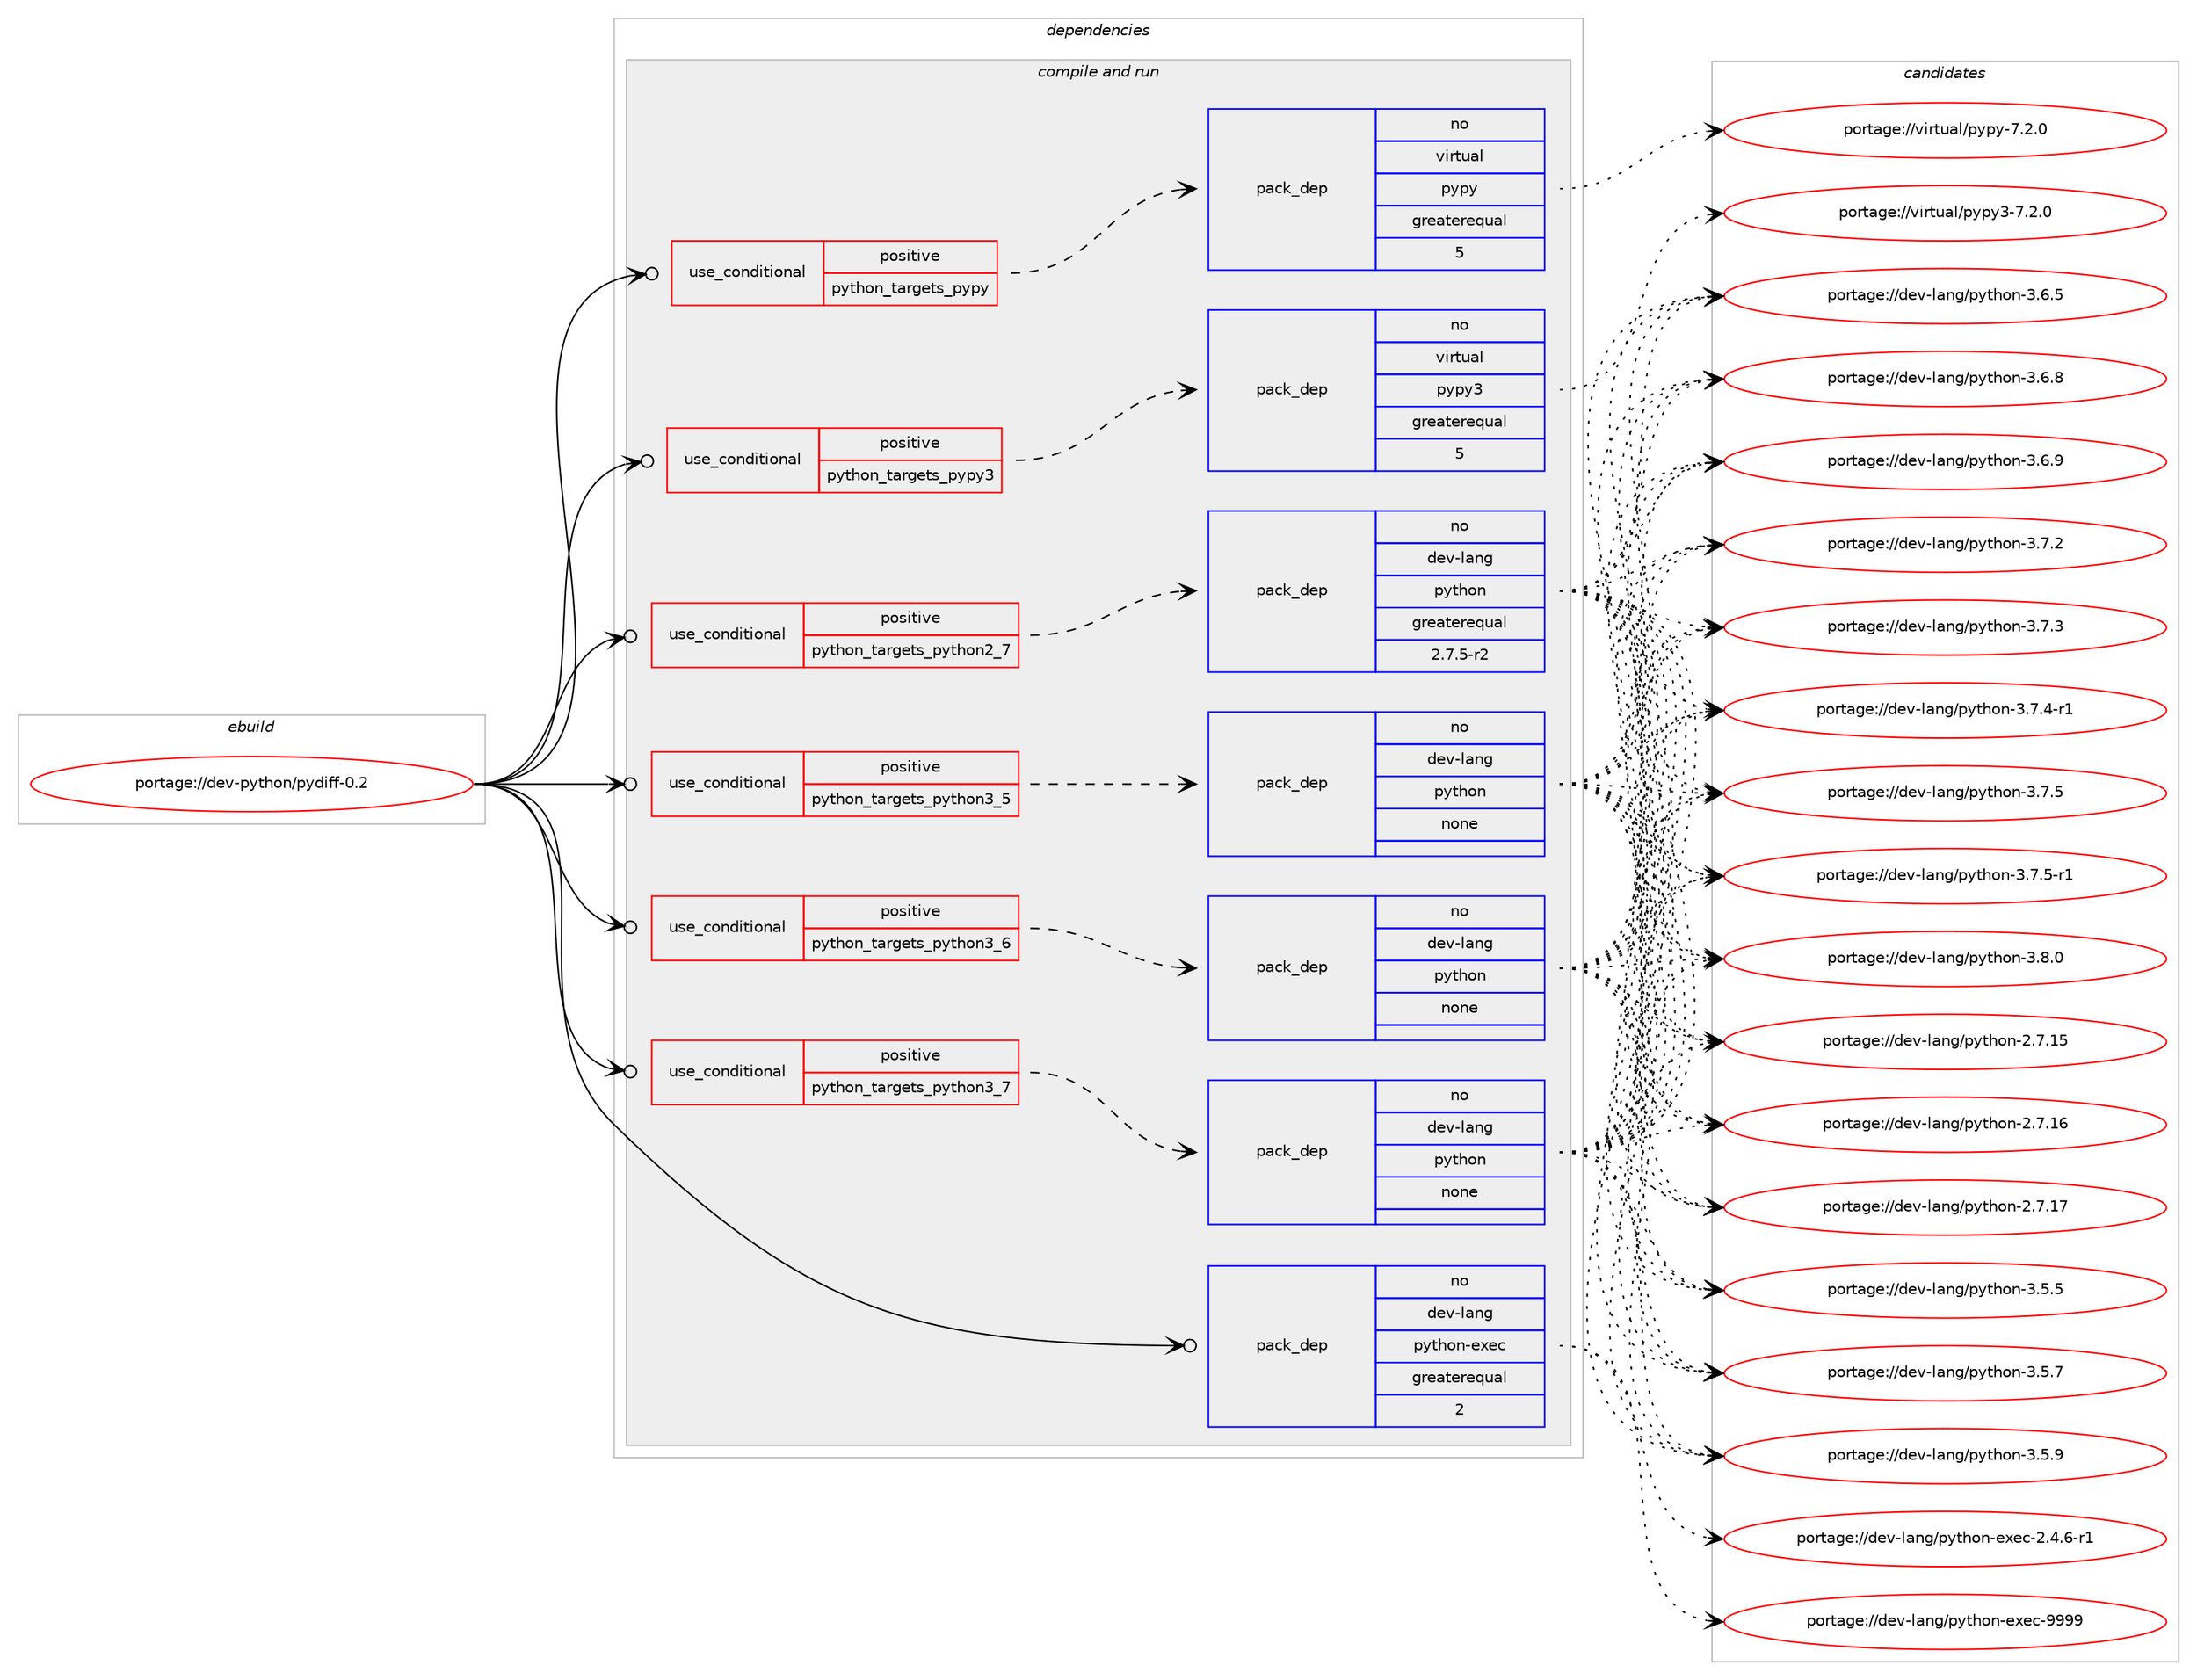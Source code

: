 digraph prolog {

# *************
# Graph options
# *************

newrank=true;
concentrate=true;
compound=true;
graph [rankdir=LR,fontname=Helvetica,fontsize=10,ranksep=1.5];#, ranksep=2.5, nodesep=0.2];
edge  [arrowhead=vee];
node  [fontname=Helvetica,fontsize=10];

# **********
# The ebuild
# **********

subgraph cluster_leftcol {
color=gray;
rank=same;
label=<<i>ebuild</i>>;
id [label="portage://dev-python/pydiff-0.2", color=red, width=4, href="../dev-python/pydiff-0.2.svg"];
}

# ****************
# The dependencies
# ****************

subgraph cluster_midcol {
color=gray;
label=<<i>dependencies</i>>;
subgraph cluster_compile {
fillcolor="#eeeeee";
style=filled;
label=<<i>compile</i>>;
}
subgraph cluster_compileandrun {
fillcolor="#eeeeee";
style=filled;
label=<<i>compile and run</i>>;
subgraph cond34955 {
dependency160210 [label=<<TABLE BORDER="0" CELLBORDER="1" CELLSPACING="0" CELLPADDING="4"><TR><TD ROWSPAN="3" CELLPADDING="10">use_conditional</TD></TR><TR><TD>positive</TD></TR><TR><TD>python_targets_pypy</TD></TR></TABLE>>, shape=none, color=red];
subgraph pack121890 {
dependency160211 [label=<<TABLE BORDER="0" CELLBORDER="1" CELLSPACING="0" CELLPADDING="4" WIDTH="220"><TR><TD ROWSPAN="6" CELLPADDING="30">pack_dep</TD></TR><TR><TD WIDTH="110">no</TD></TR><TR><TD>virtual</TD></TR><TR><TD>pypy</TD></TR><TR><TD>greaterequal</TD></TR><TR><TD>5</TD></TR></TABLE>>, shape=none, color=blue];
}
dependency160210:e -> dependency160211:w [weight=20,style="dashed",arrowhead="vee"];
}
id:e -> dependency160210:w [weight=20,style="solid",arrowhead="odotvee"];
subgraph cond34956 {
dependency160212 [label=<<TABLE BORDER="0" CELLBORDER="1" CELLSPACING="0" CELLPADDING="4"><TR><TD ROWSPAN="3" CELLPADDING="10">use_conditional</TD></TR><TR><TD>positive</TD></TR><TR><TD>python_targets_pypy3</TD></TR></TABLE>>, shape=none, color=red];
subgraph pack121891 {
dependency160213 [label=<<TABLE BORDER="0" CELLBORDER="1" CELLSPACING="0" CELLPADDING="4" WIDTH="220"><TR><TD ROWSPAN="6" CELLPADDING="30">pack_dep</TD></TR><TR><TD WIDTH="110">no</TD></TR><TR><TD>virtual</TD></TR><TR><TD>pypy3</TD></TR><TR><TD>greaterequal</TD></TR><TR><TD>5</TD></TR></TABLE>>, shape=none, color=blue];
}
dependency160212:e -> dependency160213:w [weight=20,style="dashed",arrowhead="vee"];
}
id:e -> dependency160212:w [weight=20,style="solid",arrowhead="odotvee"];
subgraph cond34957 {
dependency160214 [label=<<TABLE BORDER="0" CELLBORDER="1" CELLSPACING="0" CELLPADDING="4"><TR><TD ROWSPAN="3" CELLPADDING="10">use_conditional</TD></TR><TR><TD>positive</TD></TR><TR><TD>python_targets_python2_7</TD></TR></TABLE>>, shape=none, color=red];
subgraph pack121892 {
dependency160215 [label=<<TABLE BORDER="0" CELLBORDER="1" CELLSPACING="0" CELLPADDING="4" WIDTH="220"><TR><TD ROWSPAN="6" CELLPADDING="30">pack_dep</TD></TR><TR><TD WIDTH="110">no</TD></TR><TR><TD>dev-lang</TD></TR><TR><TD>python</TD></TR><TR><TD>greaterequal</TD></TR><TR><TD>2.7.5-r2</TD></TR></TABLE>>, shape=none, color=blue];
}
dependency160214:e -> dependency160215:w [weight=20,style="dashed",arrowhead="vee"];
}
id:e -> dependency160214:w [weight=20,style="solid",arrowhead="odotvee"];
subgraph cond34958 {
dependency160216 [label=<<TABLE BORDER="0" CELLBORDER="1" CELLSPACING="0" CELLPADDING="4"><TR><TD ROWSPAN="3" CELLPADDING="10">use_conditional</TD></TR><TR><TD>positive</TD></TR><TR><TD>python_targets_python3_5</TD></TR></TABLE>>, shape=none, color=red];
subgraph pack121893 {
dependency160217 [label=<<TABLE BORDER="0" CELLBORDER="1" CELLSPACING="0" CELLPADDING="4" WIDTH="220"><TR><TD ROWSPAN="6" CELLPADDING="30">pack_dep</TD></TR><TR><TD WIDTH="110">no</TD></TR><TR><TD>dev-lang</TD></TR><TR><TD>python</TD></TR><TR><TD>none</TD></TR><TR><TD></TD></TR></TABLE>>, shape=none, color=blue];
}
dependency160216:e -> dependency160217:w [weight=20,style="dashed",arrowhead="vee"];
}
id:e -> dependency160216:w [weight=20,style="solid",arrowhead="odotvee"];
subgraph cond34959 {
dependency160218 [label=<<TABLE BORDER="0" CELLBORDER="1" CELLSPACING="0" CELLPADDING="4"><TR><TD ROWSPAN="3" CELLPADDING="10">use_conditional</TD></TR><TR><TD>positive</TD></TR><TR><TD>python_targets_python3_6</TD></TR></TABLE>>, shape=none, color=red];
subgraph pack121894 {
dependency160219 [label=<<TABLE BORDER="0" CELLBORDER="1" CELLSPACING="0" CELLPADDING="4" WIDTH="220"><TR><TD ROWSPAN="6" CELLPADDING="30">pack_dep</TD></TR><TR><TD WIDTH="110">no</TD></TR><TR><TD>dev-lang</TD></TR><TR><TD>python</TD></TR><TR><TD>none</TD></TR><TR><TD></TD></TR></TABLE>>, shape=none, color=blue];
}
dependency160218:e -> dependency160219:w [weight=20,style="dashed",arrowhead="vee"];
}
id:e -> dependency160218:w [weight=20,style="solid",arrowhead="odotvee"];
subgraph cond34960 {
dependency160220 [label=<<TABLE BORDER="0" CELLBORDER="1" CELLSPACING="0" CELLPADDING="4"><TR><TD ROWSPAN="3" CELLPADDING="10">use_conditional</TD></TR><TR><TD>positive</TD></TR><TR><TD>python_targets_python3_7</TD></TR></TABLE>>, shape=none, color=red];
subgraph pack121895 {
dependency160221 [label=<<TABLE BORDER="0" CELLBORDER="1" CELLSPACING="0" CELLPADDING="4" WIDTH="220"><TR><TD ROWSPAN="6" CELLPADDING="30">pack_dep</TD></TR><TR><TD WIDTH="110">no</TD></TR><TR><TD>dev-lang</TD></TR><TR><TD>python</TD></TR><TR><TD>none</TD></TR><TR><TD></TD></TR></TABLE>>, shape=none, color=blue];
}
dependency160220:e -> dependency160221:w [weight=20,style="dashed",arrowhead="vee"];
}
id:e -> dependency160220:w [weight=20,style="solid",arrowhead="odotvee"];
subgraph pack121896 {
dependency160222 [label=<<TABLE BORDER="0" CELLBORDER="1" CELLSPACING="0" CELLPADDING="4" WIDTH="220"><TR><TD ROWSPAN="6" CELLPADDING="30">pack_dep</TD></TR><TR><TD WIDTH="110">no</TD></TR><TR><TD>dev-lang</TD></TR><TR><TD>python-exec</TD></TR><TR><TD>greaterequal</TD></TR><TR><TD>2</TD></TR></TABLE>>, shape=none, color=blue];
}
id:e -> dependency160222:w [weight=20,style="solid",arrowhead="odotvee"];
}
subgraph cluster_run {
fillcolor="#eeeeee";
style=filled;
label=<<i>run</i>>;
}
}

# **************
# The candidates
# **************

subgraph cluster_choices {
rank=same;
color=gray;
label=<<i>candidates</i>>;

subgraph choice121890 {
color=black;
nodesep=1;
choiceportage1181051141161179710847112121112121455546504648 [label="portage://virtual/pypy-7.2.0", color=red, width=4,href="../virtual/pypy-7.2.0.svg"];
dependency160211:e -> choiceportage1181051141161179710847112121112121455546504648:w [style=dotted,weight="100"];
}
subgraph choice121891 {
color=black;
nodesep=1;
choiceportage118105114116117971084711212111212151455546504648 [label="portage://virtual/pypy3-7.2.0", color=red, width=4,href="../virtual/pypy3-7.2.0.svg"];
dependency160213:e -> choiceportage118105114116117971084711212111212151455546504648:w [style=dotted,weight="100"];
}
subgraph choice121892 {
color=black;
nodesep=1;
choiceportage10010111845108971101034711212111610411111045504655464953 [label="portage://dev-lang/python-2.7.15", color=red, width=4,href="../dev-lang/python-2.7.15.svg"];
choiceportage10010111845108971101034711212111610411111045504655464954 [label="portage://dev-lang/python-2.7.16", color=red, width=4,href="../dev-lang/python-2.7.16.svg"];
choiceportage10010111845108971101034711212111610411111045504655464955 [label="portage://dev-lang/python-2.7.17", color=red, width=4,href="../dev-lang/python-2.7.17.svg"];
choiceportage100101118451089711010347112121116104111110455146534653 [label="portage://dev-lang/python-3.5.5", color=red, width=4,href="../dev-lang/python-3.5.5.svg"];
choiceportage100101118451089711010347112121116104111110455146534655 [label="portage://dev-lang/python-3.5.7", color=red, width=4,href="../dev-lang/python-3.5.7.svg"];
choiceportage100101118451089711010347112121116104111110455146534657 [label="portage://dev-lang/python-3.5.9", color=red, width=4,href="../dev-lang/python-3.5.9.svg"];
choiceportage100101118451089711010347112121116104111110455146544653 [label="portage://dev-lang/python-3.6.5", color=red, width=4,href="../dev-lang/python-3.6.5.svg"];
choiceportage100101118451089711010347112121116104111110455146544656 [label="portage://dev-lang/python-3.6.8", color=red, width=4,href="../dev-lang/python-3.6.8.svg"];
choiceportage100101118451089711010347112121116104111110455146544657 [label="portage://dev-lang/python-3.6.9", color=red, width=4,href="../dev-lang/python-3.6.9.svg"];
choiceportage100101118451089711010347112121116104111110455146554650 [label="portage://dev-lang/python-3.7.2", color=red, width=4,href="../dev-lang/python-3.7.2.svg"];
choiceportage100101118451089711010347112121116104111110455146554651 [label="portage://dev-lang/python-3.7.3", color=red, width=4,href="../dev-lang/python-3.7.3.svg"];
choiceportage1001011184510897110103471121211161041111104551465546524511449 [label="portage://dev-lang/python-3.7.4-r1", color=red, width=4,href="../dev-lang/python-3.7.4-r1.svg"];
choiceportage100101118451089711010347112121116104111110455146554653 [label="portage://dev-lang/python-3.7.5", color=red, width=4,href="../dev-lang/python-3.7.5.svg"];
choiceportage1001011184510897110103471121211161041111104551465546534511449 [label="portage://dev-lang/python-3.7.5-r1", color=red, width=4,href="../dev-lang/python-3.7.5-r1.svg"];
choiceportage100101118451089711010347112121116104111110455146564648 [label="portage://dev-lang/python-3.8.0", color=red, width=4,href="../dev-lang/python-3.8.0.svg"];
dependency160215:e -> choiceportage10010111845108971101034711212111610411111045504655464953:w [style=dotted,weight="100"];
dependency160215:e -> choiceportage10010111845108971101034711212111610411111045504655464954:w [style=dotted,weight="100"];
dependency160215:e -> choiceportage10010111845108971101034711212111610411111045504655464955:w [style=dotted,weight="100"];
dependency160215:e -> choiceportage100101118451089711010347112121116104111110455146534653:w [style=dotted,weight="100"];
dependency160215:e -> choiceportage100101118451089711010347112121116104111110455146534655:w [style=dotted,weight="100"];
dependency160215:e -> choiceportage100101118451089711010347112121116104111110455146534657:w [style=dotted,weight="100"];
dependency160215:e -> choiceportage100101118451089711010347112121116104111110455146544653:w [style=dotted,weight="100"];
dependency160215:e -> choiceportage100101118451089711010347112121116104111110455146544656:w [style=dotted,weight="100"];
dependency160215:e -> choiceportage100101118451089711010347112121116104111110455146544657:w [style=dotted,weight="100"];
dependency160215:e -> choiceportage100101118451089711010347112121116104111110455146554650:w [style=dotted,weight="100"];
dependency160215:e -> choiceportage100101118451089711010347112121116104111110455146554651:w [style=dotted,weight="100"];
dependency160215:e -> choiceportage1001011184510897110103471121211161041111104551465546524511449:w [style=dotted,weight="100"];
dependency160215:e -> choiceportage100101118451089711010347112121116104111110455146554653:w [style=dotted,weight="100"];
dependency160215:e -> choiceportage1001011184510897110103471121211161041111104551465546534511449:w [style=dotted,weight="100"];
dependency160215:e -> choiceportage100101118451089711010347112121116104111110455146564648:w [style=dotted,weight="100"];
}
subgraph choice121893 {
color=black;
nodesep=1;
choiceportage10010111845108971101034711212111610411111045504655464953 [label="portage://dev-lang/python-2.7.15", color=red, width=4,href="../dev-lang/python-2.7.15.svg"];
choiceportage10010111845108971101034711212111610411111045504655464954 [label="portage://dev-lang/python-2.7.16", color=red, width=4,href="../dev-lang/python-2.7.16.svg"];
choiceportage10010111845108971101034711212111610411111045504655464955 [label="portage://dev-lang/python-2.7.17", color=red, width=4,href="../dev-lang/python-2.7.17.svg"];
choiceportage100101118451089711010347112121116104111110455146534653 [label="portage://dev-lang/python-3.5.5", color=red, width=4,href="../dev-lang/python-3.5.5.svg"];
choiceportage100101118451089711010347112121116104111110455146534655 [label="portage://dev-lang/python-3.5.7", color=red, width=4,href="../dev-lang/python-3.5.7.svg"];
choiceportage100101118451089711010347112121116104111110455146534657 [label="portage://dev-lang/python-3.5.9", color=red, width=4,href="../dev-lang/python-3.5.9.svg"];
choiceportage100101118451089711010347112121116104111110455146544653 [label="portage://dev-lang/python-3.6.5", color=red, width=4,href="../dev-lang/python-3.6.5.svg"];
choiceportage100101118451089711010347112121116104111110455146544656 [label="portage://dev-lang/python-3.6.8", color=red, width=4,href="../dev-lang/python-3.6.8.svg"];
choiceportage100101118451089711010347112121116104111110455146544657 [label="portage://dev-lang/python-3.6.9", color=red, width=4,href="../dev-lang/python-3.6.9.svg"];
choiceportage100101118451089711010347112121116104111110455146554650 [label="portage://dev-lang/python-3.7.2", color=red, width=4,href="../dev-lang/python-3.7.2.svg"];
choiceportage100101118451089711010347112121116104111110455146554651 [label="portage://dev-lang/python-3.7.3", color=red, width=4,href="../dev-lang/python-3.7.3.svg"];
choiceportage1001011184510897110103471121211161041111104551465546524511449 [label="portage://dev-lang/python-3.7.4-r1", color=red, width=4,href="../dev-lang/python-3.7.4-r1.svg"];
choiceportage100101118451089711010347112121116104111110455146554653 [label="portage://dev-lang/python-3.7.5", color=red, width=4,href="../dev-lang/python-3.7.5.svg"];
choiceportage1001011184510897110103471121211161041111104551465546534511449 [label="portage://dev-lang/python-3.7.5-r1", color=red, width=4,href="../dev-lang/python-3.7.5-r1.svg"];
choiceportage100101118451089711010347112121116104111110455146564648 [label="portage://dev-lang/python-3.8.0", color=red, width=4,href="../dev-lang/python-3.8.0.svg"];
dependency160217:e -> choiceportage10010111845108971101034711212111610411111045504655464953:w [style=dotted,weight="100"];
dependency160217:e -> choiceportage10010111845108971101034711212111610411111045504655464954:w [style=dotted,weight="100"];
dependency160217:e -> choiceportage10010111845108971101034711212111610411111045504655464955:w [style=dotted,weight="100"];
dependency160217:e -> choiceportage100101118451089711010347112121116104111110455146534653:w [style=dotted,weight="100"];
dependency160217:e -> choiceportage100101118451089711010347112121116104111110455146534655:w [style=dotted,weight="100"];
dependency160217:e -> choiceportage100101118451089711010347112121116104111110455146534657:w [style=dotted,weight="100"];
dependency160217:e -> choiceportage100101118451089711010347112121116104111110455146544653:w [style=dotted,weight="100"];
dependency160217:e -> choiceportage100101118451089711010347112121116104111110455146544656:w [style=dotted,weight="100"];
dependency160217:e -> choiceportage100101118451089711010347112121116104111110455146544657:w [style=dotted,weight="100"];
dependency160217:e -> choiceportage100101118451089711010347112121116104111110455146554650:w [style=dotted,weight="100"];
dependency160217:e -> choiceportage100101118451089711010347112121116104111110455146554651:w [style=dotted,weight="100"];
dependency160217:e -> choiceportage1001011184510897110103471121211161041111104551465546524511449:w [style=dotted,weight="100"];
dependency160217:e -> choiceportage100101118451089711010347112121116104111110455146554653:w [style=dotted,weight="100"];
dependency160217:e -> choiceportage1001011184510897110103471121211161041111104551465546534511449:w [style=dotted,weight="100"];
dependency160217:e -> choiceportage100101118451089711010347112121116104111110455146564648:w [style=dotted,weight="100"];
}
subgraph choice121894 {
color=black;
nodesep=1;
choiceportage10010111845108971101034711212111610411111045504655464953 [label="portage://dev-lang/python-2.7.15", color=red, width=4,href="../dev-lang/python-2.7.15.svg"];
choiceportage10010111845108971101034711212111610411111045504655464954 [label="portage://dev-lang/python-2.7.16", color=red, width=4,href="../dev-lang/python-2.7.16.svg"];
choiceportage10010111845108971101034711212111610411111045504655464955 [label="portage://dev-lang/python-2.7.17", color=red, width=4,href="../dev-lang/python-2.7.17.svg"];
choiceportage100101118451089711010347112121116104111110455146534653 [label="portage://dev-lang/python-3.5.5", color=red, width=4,href="../dev-lang/python-3.5.5.svg"];
choiceportage100101118451089711010347112121116104111110455146534655 [label="portage://dev-lang/python-3.5.7", color=red, width=4,href="../dev-lang/python-3.5.7.svg"];
choiceportage100101118451089711010347112121116104111110455146534657 [label="portage://dev-lang/python-3.5.9", color=red, width=4,href="../dev-lang/python-3.5.9.svg"];
choiceportage100101118451089711010347112121116104111110455146544653 [label="portage://dev-lang/python-3.6.5", color=red, width=4,href="../dev-lang/python-3.6.5.svg"];
choiceportage100101118451089711010347112121116104111110455146544656 [label="portage://dev-lang/python-3.6.8", color=red, width=4,href="../dev-lang/python-3.6.8.svg"];
choiceportage100101118451089711010347112121116104111110455146544657 [label="portage://dev-lang/python-3.6.9", color=red, width=4,href="../dev-lang/python-3.6.9.svg"];
choiceportage100101118451089711010347112121116104111110455146554650 [label="portage://dev-lang/python-3.7.2", color=red, width=4,href="../dev-lang/python-3.7.2.svg"];
choiceportage100101118451089711010347112121116104111110455146554651 [label="portage://dev-lang/python-3.7.3", color=red, width=4,href="../dev-lang/python-3.7.3.svg"];
choiceportage1001011184510897110103471121211161041111104551465546524511449 [label="portage://dev-lang/python-3.7.4-r1", color=red, width=4,href="../dev-lang/python-3.7.4-r1.svg"];
choiceportage100101118451089711010347112121116104111110455146554653 [label="portage://dev-lang/python-3.7.5", color=red, width=4,href="../dev-lang/python-3.7.5.svg"];
choiceportage1001011184510897110103471121211161041111104551465546534511449 [label="portage://dev-lang/python-3.7.5-r1", color=red, width=4,href="../dev-lang/python-3.7.5-r1.svg"];
choiceportage100101118451089711010347112121116104111110455146564648 [label="portage://dev-lang/python-3.8.0", color=red, width=4,href="../dev-lang/python-3.8.0.svg"];
dependency160219:e -> choiceportage10010111845108971101034711212111610411111045504655464953:w [style=dotted,weight="100"];
dependency160219:e -> choiceportage10010111845108971101034711212111610411111045504655464954:w [style=dotted,weight="100"];
dependency160219:e -> choiceportage10010111845108971101034711212111610411111045504655464955:w [style=dotted,weight="100"];
dependency160219:e -> choiceportage100101118451089711010347112121116104111110455146534653:w [style=dotted,weight="100"];
dependency160219:e -> choiceportage100101118451089711010347112121116104111110455146534655:w [style=dotted,weight="100"];
dependency160219:e -> choiceportage100101118451089711010347112121116104111110455146534657:w [style=dotted,weight="100"];
dependency160219:e -> choiceportage100101118451089711010347112121116104111110455146544653:w [style=dotted,weight="100"];
dependency160219:e -> choiceportage100101118451089711010347112121116104111110455146544656:w [style=dotted,weight="100"];
dependency160219:e -> choiceportage100101118451089711010347112121116104111110455146544657:w [style=dotted,weight="100"];
dependency160219:e -> choiceportage100101118451089711010347112121116104111110455146554650:w [style=dotted,weight="100"];
dependency160219:e -> choiceportage100101118451089711010347112121116104111110455146554651:w [style=dotted,weight="100"];
dependency160219:e -> choiceportage1001011184510897110103471121211161041111104551465546524511449:w [style=dotted,weight="100"];
dependency160219:e -> choiceportage100101118451089711010347112121116104111110455146554653:w [style=dotted,weight="100"];
dependency160219:e -> choiceportage1001011184510897110103471121211161041111104551465546534511449:w [style=dotted,weight="100"];
dependency160219:e -> choiceportage100101118451089711010347112121116104111110455146564648:w [style=dotted,weight="100"];
}
subgraph choice121895 {
color=black;
nodesep=1;
choiceportage10010111845108971101034711212111610411111045504655464953 [label="portage://dev-lang/python-2.7.15", color=red, width=4,href="../dev-lang/python-2.7.15.svg"];
choiceportage10010111845108971101034711212111610411111045504655464954 [label="portage://dev-lang/python-2.7.16", color=red, width=4,href="../dev-lang/python-2.7.16.svg"];
choiceportage10010111845108971101034711212111610411111045504655464955 [label="portage://dev-lang/python-2.7.17", color=red, width=4,href="../dev-lang/python-2.7.17.svg"];
choiceportage100101118451089711010347112121116104111110455146534653 [label="portage://dev-lang/python-3.5.5", color=red, width=4,href="../dev-lang/python-3.5.5.svg"];
choiceportage100101118451089711010347112121116104111110455146534655 [label="portage://dev-lang/python-3.5.7", color=red, width=4,href="../dev-lang/python-3.5.7.svg"];
choiceportage100101118451089711010347112121116104111110455146534657 [label="portage://dev-lang/python-3.5.9", color=red, width=4,href="../dev-lang/python-3.5.9.svg"];
choiceportage100101118451089711010347112121116104111110455146544653 [label="portage://dev-lang/python-3.6.5", color=red, width=4,href="../dev-lang/python-3.6.5.svg"];
choiceportage100101118451089711010347112121116104111110455146544656 [label="portage://dev-lang/python-3.6.8", color=red, width=4,href="../dev-lang/python-3.6.8.svg"];
choiceportage100101118451089711010347112121116104111110455146544657 [label="portage://dev-lang/python-3.6.9", color=red, width=4,href="../dev-lang/python-3.6.9.svg"];
choiceportage100101118451089711010347112121116104111110455146554650 [label="portage://dev-lang/python-3.7.2", color=red, width=4,href="../dev-lang/python-3.7.2.svg"];
choiceportage100101118451089711010347112121116104111110455146554651 [label="portage://dev-lang/python-3.7.3", color=red, width=4,href="../dev-lang/python-3.7.3.svg"];
choiceportage1001011184510897110103471121211161041111104551465546524511449 [label="portage://dev-lang/python-3.7.4-r1", color=red, width=4,href="../dev-lang/python-3.7.4-r1.svg"];
choiceportage100101118451089711010347112121116104111110455146554653 [label="portage://dev-lang/python-3.7.5", color=red, width=4,href="../dev-lang/python-3.7.5.svg"];
choiceportage1001011184510897110103471121211161041111104551465546534511449 [label="portage://dev-lang/python-3.7.5-r1", color=red, width=4,href="../dev-lang/python-3.7.5-r1.svg"];
choiceportage100101118451089711010347112121116104111110455146564648 [label="portage://dev-lang/python-3.8.0", color=red, width=4,href="../dev-lang/python-3.8.0.svg"];
dependency160221:e -> choiceportage10010111845108971101034711212111610411111045504655464953:w [style=dotted,weight="100"];
dependency160221:e -> choiceportage10010111845108971101034711212111610411111045504655464954:w [style=dotted,weight="100"];
dependency160221:e -> choiceportage10010111845108971101034711212111610411111045504655464955:w [style=dotted,weight="100"];
dependency160221:e -> choiceportage100101118451089711010347112121116104111110455146534653:w [style=dotted,weight="100"];
dependency160221:e -> choiceportage100101118451089711010347112121116104111110455146534655:w [style=dotted,weight="100"];
dependency160221:e -> choiceportage100101118451089711010347112121116104111110455146534657:w [style=dotted,weight="100"];
dependency160221:e -> choiceportage100101118451089711010347112121116104111110455146544653:w [style=dotted,weight="100"];
dependency160221:e -> choiceportage100101118451089711010347112121116104111110455146544656:w [style=dotted,weight="100"];
dependency160221:e -> choiceportage100101118451089711010347112121116104111110455146544657:w [style=dotted,weight="100"];
dependency160221:e -> choiceportage100101118451089711010347112121116104111110455146554650:w [style=dotted,weight="100"];
dependency160221:e -> choiceportage100101118451089711010347112121116104111110455146554651:w [style=dotted,weight="100"];
dependency160221:e -> choiceportage1001011184510897110103471121211161041111104551465546524511449:w [style=dotted,weight="100"];
dependency160221:e -> choiceportage100101118451089711010347112121116104111110455146554653:w [style=dotted,weight="100"];
dependency160221:e -> choiceportage1001011184510897110103471121211161041111104551465546534511449:w [style=dotted,weight="100"];
dependency160221:e -> choiceportage100101118451089711010347112121116104111110455146564648:w [style=dotted,weight="100"];
}
subgraph choice121896 {
color=black;
nodesep=1;
choiceportage10010111845108971101034711212111610411111045101120101994550465246544511449 [label="portage://dev-lang/python-exec-2.4.6-r1", color=red, width=4,href="../dev-lang/python-exec-2.4.6-r1.svg"];
choiceportage10010111845108971101034711212111610411111045101120101994557575757 [label="portage://dev-lang/python-exec-9999", color=red, width=4,href="../dev-lang/python-exec-9999.svg"];
dependency160222:e -> choiceportage10010111845108971101034711212111610411111045101120101994550465246544511449:w [style=dotted,weight="100"];
dependency160222:e -> choiceportage10010111845108971101034711212111610411111045101120101994557575757:w [style=dotted,weight="100"];
}
}

}
